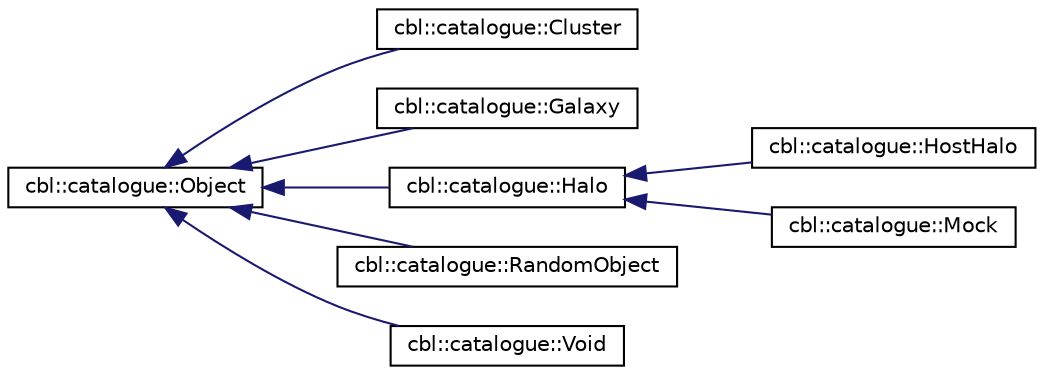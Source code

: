 digraph "Graphical Class Hierarchy"
{
  edge [fontname="Helvetica",fontsize="10",labelfontname="Helvetica",labelfontsize="10"];
  node [fontname="Helvetica",fontsize="10",shape=record];
  rankdir="LR";
  Node0 [label="cbl::catalogue::Object",height=0.2,width=0.4,color="black", fillcolor="white", style="filled",URL="$d0/d1c/classcbl_1_1catalogue_1_1Object.html",tooltip="The class Object. "];
  Node0 -> Node1 [dir="back",color="midnightblue",fontsize="10",style="solid",fontname="Helvetica"];
  Node1 [label="cbl::catalogue::Cluster",height=0.2,width=0.4,color="black", fillcolor="white", style="filled",URL="$d9/db7/classcbl_1_1catalogue_1_1Cluster.html",tooltip="The class Cluster. "];
  Node0 -> Node2 [dir="back",color="midnightblue",fontsize="10",style="solid",fontname="Helvetica"];
  Node2 [label="cbl::catalogue::Galaxy",height=0.2,width=0.4,color="black", fillcolor="white", style="filled",URL="$df/d29/classcbl_1_1catalogue_1_1Galaxy.html",tooltip="The class Galaxy. "];
  Node0 -> Node3 [dir="back",color="midnightblue",fontsize="10",style="solid",fontname="Helvetica"];
  Node3 [label="cbl::catalogue::Halo",height=0.2,width=0.4,color="black", fillcolor="white", style="filled",URL="$db/d9f/classcbl_1_1catalogue_1_1Halo.html",tooltip="The class Halo. "];
  Node3 -> Node4 [dir="back",color="midnightblue",fontsize="10",style="solid",fontname="Helvetica"];
  Node4 [label="cbl::catalogue::HostHalo",height=0.2,width=0.4,color="black", fillcolor="white", style="filled",URL="$dc/d9f/classcbl_1_1catalogue_1_1HostHalo.html",tooltip="The class HostHalo. "];
  Node3 -> Node5 [dir="back",color="midnightblue",fontsize="10",style="solid",fontname="Helvetica"];
  Node5 [label="cbl::catalogue::Mock",height=0.2,width=0.4,color="black", fillcolor="white", style="filled",URL="$d2/dd7/classcbl_1_1catalogue_1_1Mock.html",tooltip="The class Mock. "];
  Node0 -> Node6 [dir="back",color="midnightblue",fontsize="10",style="solid",fontname="Helvetica"];
  Node6 [label="cbl::catalogue::RandomObject",height=0.2,width=0.4,color="black", fillcolor="white", style="filled",URL="$df/d01/classcbl_1_1catalogue_1_1RandomObject.html",tooltip="The class RandomObject. "];
  Node0 -> Node7 [dir="back",color="midnightblue",fontsize="10",style="solid",fontname="Helvetica"];
  Node7 [label="cbl::catalogue::Void",height=0.2,width=0.4,color="black", fillcolor="white", style="filled",URL="$de/d88/classcbl_1_1catalogue_1_1Void.html",tooltip="The class Void. "];
}
